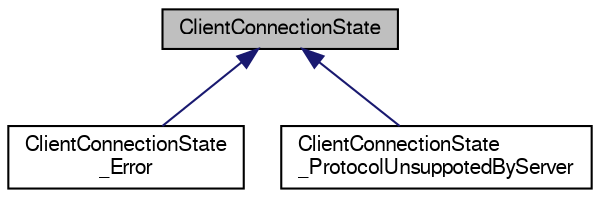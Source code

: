 digraph "ClientConnectionState"
{
  bgcolor="transparent";
  edge [fontname="FreeSans",fontsize="10",labelfontname="FreeSans",labelfontsize="10"];
  node [fontname="FreeSans",fontsize="10",shape=record];
  Node1 [label="ClientConnectionState",height=0.2,width=0.4,color="black", fillcolor="grey75", style="filled" fontcolor="black"];
  Node1 -> Node2 [dir="back",color="midnightblue",fontsize="10",style="solid",fontname="FreeSans"];
  Node2 [label="ClientConnectionState\l_Error",height=0.2,width=0.4,color="black",URL="$class_client_connection_state___error.html"];
  Node1 -> Node3 [dir="back",color="midnightblue",fontsize="10",style="solid",fontname="FreeSans"];
  Node3 [label="ClientConnectionState\l_ProtocolUnsuppotedByServer",height=0.2,width=0.4,color="black",URL="$class_client_connection_state___protocol_unsuppoted_by_server.html"];
}
